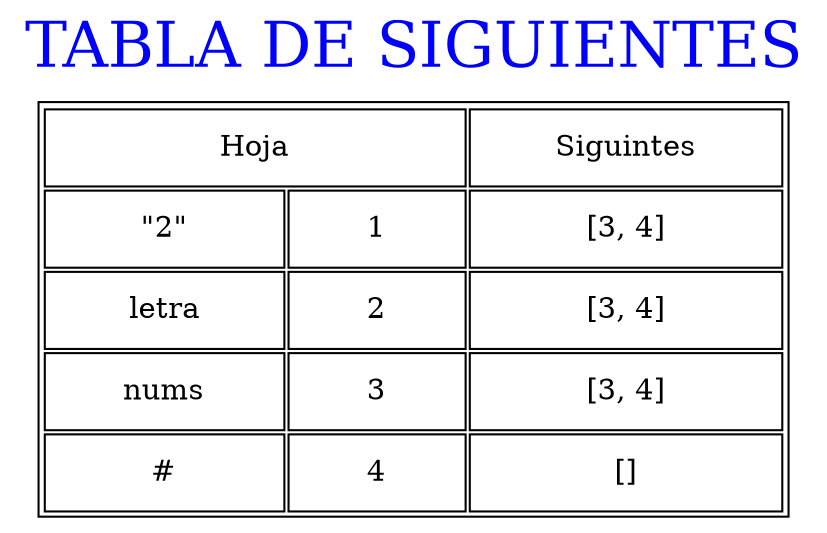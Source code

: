 digraph G {
label     = "TABLA DE SIGUIENTES"
labelloc  =  t // t: Place the graph's title on top.
fontsize  = 30 // Make title stand out by giving a large font size 
fontcolor = blue
N_1[shape = none label=<
<TABLE border="1" cellspacing="2" cellpadding="10" >
<TR>
<TD colspan="2" width="200">Hoja</TD>
<TD colspan="1" width="150">Siguintes</TD>
</TR>
<TR>
 <TD>"2"</TD>
 <TD>1</TD>
 <TD>[3, 4]</TD>
 </TR>
<TR>
 <TD>letra</TD>
 <TD>2</TD>
 <TD>[3, 4]</TD>
 </TR>
<TR>
 <TD>nums</TD>
 <TD>3</TD>
 <TD>[3, 4]</TD>
 </TR>
<TR>
 <TD>#</TD>
 <TD>4</TD>
 <TD>[]</TD>
 </TR>
</TABLE>>]
}
